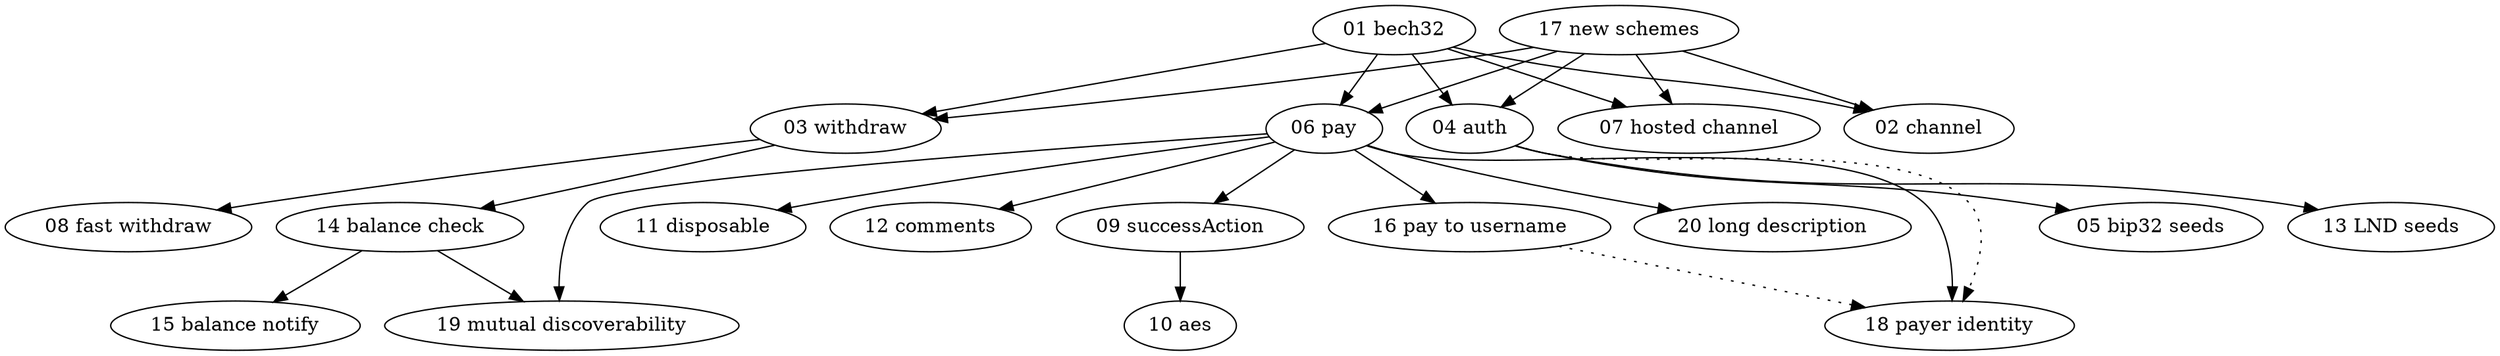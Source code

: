 digraph {
  01[label="01 bech32"]
  02[label="02 channel"]
  03[label="03 withdraw"]
  04[label="04 auth"]
  05[label="05 bip32 seeds"]
  06[label="06 pay"]
  07[label="07 hosted channel"]
  08[label="08 fast withdraw"]
  09[label="09 successAction"]
  10[label="10 aes"]
  11[label="11 disposable"]
  12[label="12 comments"]
  13[label="13 LND seeds"]
  14[label="14 balance check"]
  15[label="15 balance notify"]
  16[label="16 pay to username"]
  17[label="17 new schemes"]
  18[label="18 payer identity"]
  19[label="19 mutual discoverability"]
  20[label="20 long description"]

  { 01 17 } -> { 02 03 04 06 07 } // base protocols depend on URL format
  04 -> { 05 13 } // lnurl-auth seed generation methods
  03 -> 08 // fast withdraw
  03 -> 14 -> 15 // balanceCheck/balanceNotify
  06 -> 11 // disposable lnurl-pay
  06 -> 20 // long description
  06 -> 09 -> 10 // lnurl-pay successAction
  06 -> 12 // lnurl-pay comments
  06 -> 18 // lnurl-pay payer ids
  { 04 16 } -> 18 [style="dotted"] // loose relationship of payer id with lnurl-auth and lightning address
  06 -> 16 // paying to user@domain.com
  { 06 14 } -> 19 // mutually discoverable pay and withdraw links
}
